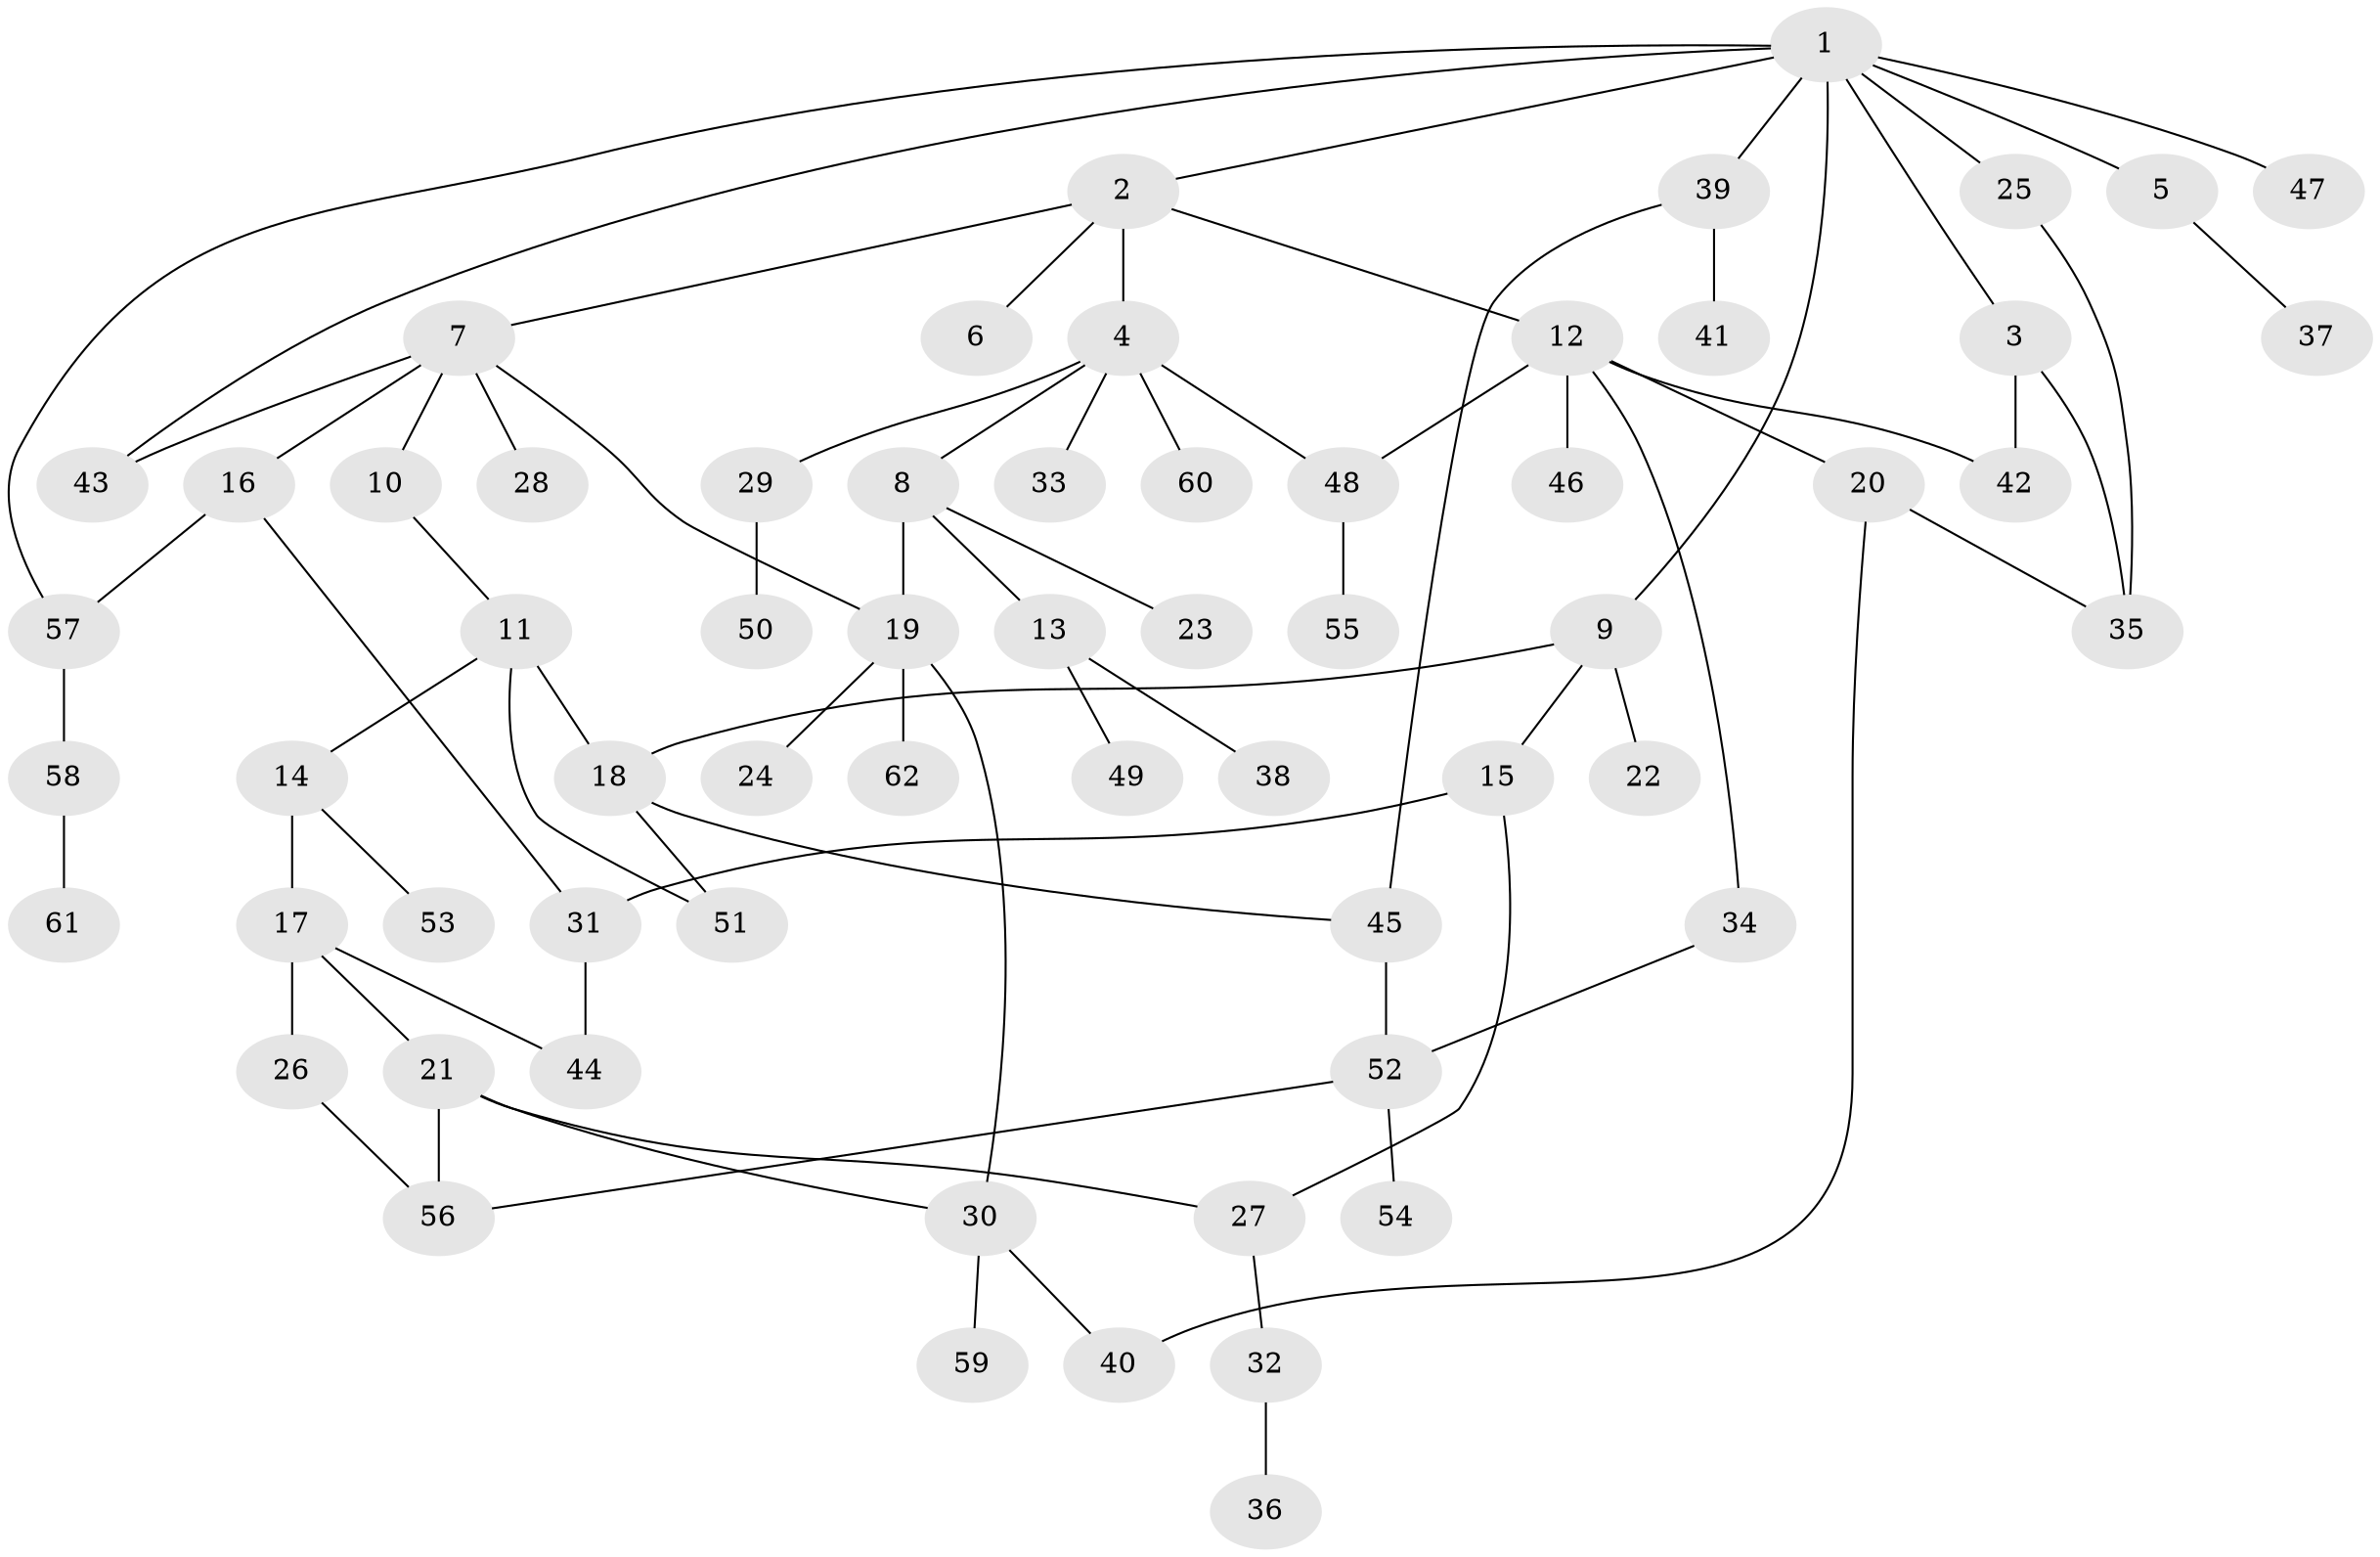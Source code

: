 // Generated by graph-tools (version 1.1) at 2025/01/03/09/25 03:01:04]
// undirected, 62 vertices, 79 edges
graph export_dot {
graph [start="1"]
  node [color=gray90,style=filled];
  1;
  2;
  3;
  4;
  5;
  6;
  7;
  8;
  9;
  10;
  11;
  12;
  13;
  14;
  15;
  16;
  17;
  18;
  19;
  20;
  21;
  22;
  23;
  24;
  25;
  26;
  27;
  28;
  29;
  30;
  31;
  32;
  33;
  34;
  35;
  36;
  37;
  38;
  39;
  40;
  41;
  42;
  43;
  44;
  45;
  46;
  47;
  48;
  49;
  50;
  51;
  52;
  53;
  54;
  55;
  56;
  57;
  58;
  59;
  60;
  61;
  62;
  1 -- 2;
  1 -- 3;
  1 -- 5;
  1 -- 9;
  1 -- 25;
  1 -- 39;
  1 -- 47;
  1 -- 57;
  1 -- 43;
  2 -- 4;
  2 -- 6;
  2 -- 7;
  2 -- 12;
  3 -- 42;
  3 -- 35;
  4 -- 8;
  4 -- 29;
  4 -- 33;
  4 -- 60;
  4 -- 48;
  5 -- 37;
  7 -- 10;
  7 -- 16;
  7 -- 19;
  7 -- 28;
  7 -- 43;
  8 -- 13;
  8 -- 23;
  8 -- 19;
  9 -- 15;
  9 -- 22;
  9 -- 18;
  10 -- 11;
  11 -- 14;
  11 -- 18;
  11 -- 51;
  12 -- 20;
  12 -- 34;
  12 -- 46;
  12 -- 48;
  12 -- 42;
  13 -- 38;
  13 -- 49;
  14 -- 17;
  14 -- 53;
  15 -- 31;
  15 -- 27;
  16 -- 31;
  16 -- 57;
  17 -- 21;
  17 -- 26;
  17 -- 44;
  18 -- 45;
  18 -- 51;
  19 -- 24;
  19 -- 62;
  19 -- 30;
  20 -- 35;
  20 -- 40;
  21 -- 27;
  21 -- 30;
  21 -- 56;
  25 -- 35;
  26 -- 56;
  27 -- 32;
  29 -- 50;
  30 -- 59;
  30 -- 40;
  31 -- 44;
  32 -- 36;
  34 -- 52;
  39 -- 41;
  39 -- 45;
  45 -- 52;
  48 -- 55;
  52 -- 54;
  52 -- 56;
  57 -- 58;
  58 -- 61;
}
